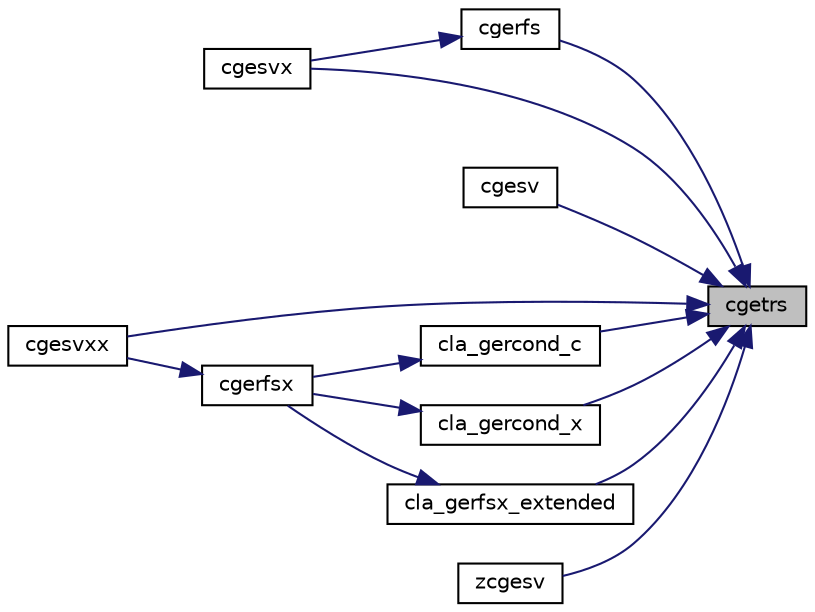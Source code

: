 digraph "cgetrs"
{
 // LATEX_PDF_SIZE
  edge [fontname="Helvetica",fontsize="10",labelfontname="Helvetica",labelfontsize="10"];
  node [fontname="Helvetica",fontsize="10",shape=record];
  rankdir="RL";
  Node1 [label="cgetrs",height=0.2,width=0.4,color="black", fillcolor="grey75", style="filled", fontcolor="black",tooltip="CGETRS"];
  Node1 -> Node2 [dir="back",color="midnightblue",fontsize="10",style="solid",fontname="Helvetica"];
  Node2 [label="cgerfs",height=0.2,width=0.4,color="black", fillcolor="white", style="filled",URL="$cgerfs_8f.html#af0690c8f23f60ff8ecc35033ff5aee86",tooltip="CGERFS"];
  Node2 -> Node3 [dir="back",color="midnightblue",fontsize="10",style="solid",fontname="Helvetica"];
  Node3 [label="cgesvx",height=0.2,width=0.4,color="black", fillcolor="white", style="filled",URL="$cgesvx_8f.html#a7ee0854ace0491ca1278df6d7a0eb28d",tooltip="CGESVX computes the solution to system of linear equations A * X = B for GE matrices"];
  Node1 -> Node4 [dir="back",color="midnightblue",fontsize="10",style="solid",fontname="Helvetica"];
  Node4 [label="cgesv",height=0.2,width=0.4,color="black", fillcolor="white", style="filled",URL="$group__gesv.html#gaa9e9aeee4df582bfee679de7defb8e68",tooltip="Download CGESV + dependencies  <a href=\"http://www.netlib.org/cgi-bin/netlibfiles...."];
  Node1 -> Node3 [dir="back",color="midnightblue",fontsize="10",style="solid",fontname="Helvetica"];
  Node1 -> Node5 [dir="back",color="midnightblue",fontsize="10",style="solid",fontname="Helvetica"];
  Node5 [label="cgesvxx",height=0.2,width=0.4,color="black", fillcolor="white", style="filled",URL="$cgesvxx_8f.html#a54e141455b3d59923af0a5d79ffebcfb",tooltip="CGESVXX computes the solution to system of linear equations A * X = B for GE matrices"];
  Node1 -> Node6 [dir="back",color="midnightblue",fontsize="10",style="solid",fontname="Helvetica"];
  Node6 [label="cla_gercond_c",height=0.2,width=0.4,color="black", fillcolor="white", style="filled",URL="$cla__gercond__c_8f.html#a3c43cd4abafdf0471ce472659e5beaa4",tooltip="CLA_GERCOND_C computes the infinity norm condition number of op(A)*inv(diag(c)) for general matrices."];
  Node6 -> Node7 [dir="back",color="midnightblue",fontsize="10",style="solid",fontname="Helvetica"];
  Node7 [label="cgerfsx",height=0.2,width=0.4,color="black", fillcolor="white", style="filled",URL="$cgerfsx_8f.html#a1cc6317bb51919b658efa7bc80f286c2",tooltip="CGERFSX"];
  Node7 -> Node5 [dir="back",color="midnightblue",fontsize="10",style="solid",fontname="Helvetica"];
  Node1 -> Node8 [dir="back",color="midnightblue",fontsize="10",style="solid",fontname="Helvetica"];
  Node8 [label="cla_gercond_x",height=0.2,width=0.4,color="black", fillcolor="white", style="filled",URL="$cla__gercond__x_8f.html#adb9d40c4c3383a6fc0987f9b356f9044",tooltip="CLA_GERCOND_X computes the infinity norm condition number of op(A)*diag(x) for general matrices."];
  Node8 -> Node7 [dir="back",color="midnightblue",fontsize="10",style="solid",fontname="Helvetica"];
  Node1 -> Node9 [dir="back",color="midnightblue",fontsize="10",style="solid",fontname="Helvetica"];
  Node9 [label="cla_gerfsx_extended",height=0.2,width=0.4,color="black", fillcolor="white", style="filled",URL="$cla__gerfsx__extended_8f.html#a929fb2d32408f812f7fd624706ba0af4",tooltip="CLA_GERFSX_EXTENDED"];
  Node9 -> Node7 [dir="back",color="midnightblue",fontsize="10",style="solid",fontname="Helvetica"];
  Node1 -> Node10 [dir="back",color="midnightblue",fontsize="10",style="solid",fontname="Helvetica"];
  Node10 [label="zcgesv",height=0.2,width=0.4,color="black", fillcolor="white", style="filled",URL="$zcgesv_8f.html#a892cb7992dc737797a8b8043dfc81a48",tooltip="ZCGESV computes the solution to system of linear equations A * X = B for GE matrices (mixed precision..."];
}
